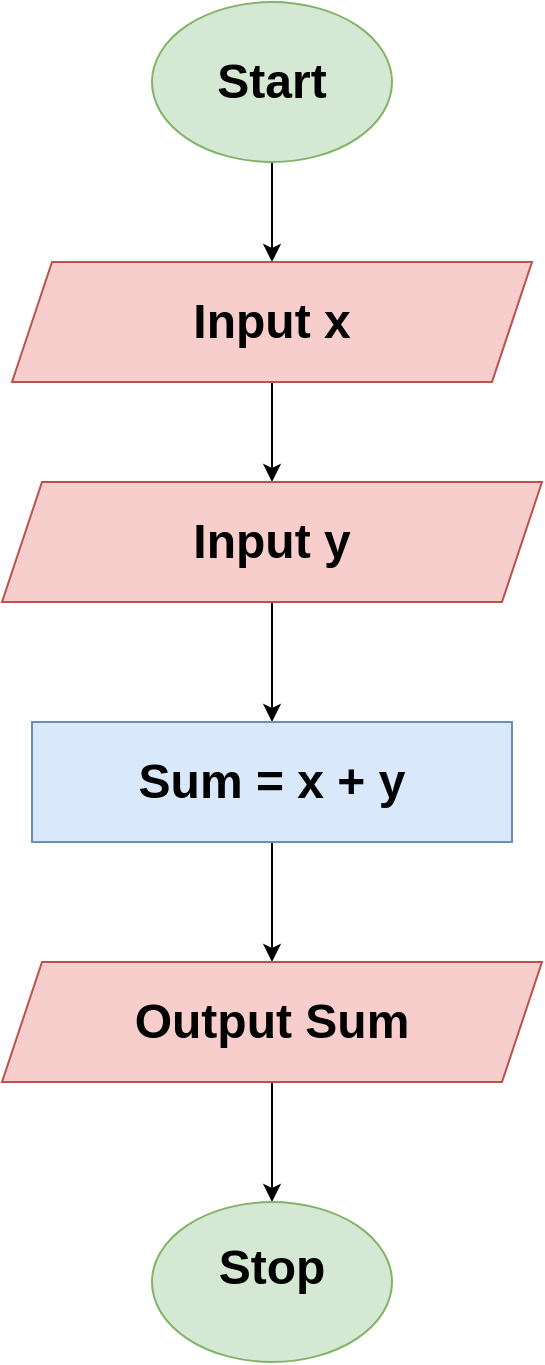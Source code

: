 <mxfile version="26.1.0">
  <diagram name="Page-1" id="nXK1ckkHThJ7kqvPD3dH">
    <mxGraphModel dx="1400" dy="743" grid="1" gridSize="10" guides="1" tooltips="1" connect="1" arrows="1" fold="1" page="1" pageScale="1" pageWidth="850" pageHeight="1100" math="0" shadow="0">
      <root>
        <mxCell id="0" />
        <mxCell id="1" parent="0" />
        <mxCell id="_-5_HTamFxf5JGPv1OSh-7" value="" style="edgeStyle=orthogonalEdgeStyle;rounded=0;orthogonalLoop=1;jettySize=auto;html=1;" parent="1" source="_-5_HTamFxf5JGPv1OSh-2" target="_-5_HTamFxf5JGPv1OSh-4" edge="1">
          <mxGeometry relative="1" as="geometry" />
        </mxCell>
        <mxCell id="_-5_HTamFxf5JGPv1OSh-2" value="&lt;h1&gt;Start&lt;/h1&gt;" style="ellipse;whiteSpace=wrap;html=1;fillColor=#d5e8d4;strokeColor=#82b366;" parent="1" vertex="1">
          <mxGeometry x="390" y="120" width="120" height="80" as="geometry" />
        </mxCell>
        <mxCell id="_-5_HTamFxf5JGPv1OSh-6" value="" style="edgeStyle=orthogonalEdgeStyle;rounded=0;orthogonalLoop=1;jettySize=auto;html=1;" parent="1" source="_-5_HTamFxf5JGPv1OSh-4" target="_-5_HTamFxf5JGPv1OSh-5" edge="1">
          <mxGeometry relative="1" as="geometry" />
        </mxCell>
        <mxCell id="_-5_HTamFxf5JGPv1OSh-4" value="&lt;h1&gt;Input x&lt;/h1&gt;" style="shape=parallelogram;perimeter=parallelogramPerimeter;whiteSpace=wrap;html=1;fixedSize=1;fillColor=#f8cecc;strokeColor=#b85450;" parent="1" vertex="1">
          <mxGeometry x="320" y="250" width="260" height="60" as="geometry" />
        </mxCell>
        <mxCell id="_-5_HTamFxf5JGPv1OSh-10" value="" style="edgeStyle=orthogonalEdgeStyle;rounded=0;orthogonalLoop=1;jettySize=auto;html=1;" parent="1" source="_-5_HTamFxf5JGPv1OSh-5" target="_-5_HTamFxf5JGPv1OSh-9" edge="1">
          <mxGeometry relative="1" as="geometry" />
        </mxCell>
        <mxCell id="_-5_HTamFxf5JGPv1OSh-5" value="&lt;h1&gt;Input y&lt;/h1&gt;" style="shape=parallelogram;perimeter=parallelogramPerimeter;whiteSpace=wrap;html=1;fixedSize=1;fillColor=#f8cecc;strokeColor=#b85450;" parent="1" vertex="1">
          <mxGeometry x="315" y="360" width="270" height="60" as="geometry" />
        </mxCell>
        <mxCell id="_-5_HTamFxf5JGPv1OSh-12" value="" style="edgeStyle=orthogonalEdgeStyle;rounded=0;orthogonalLoop=1;jettySize=auto;html=1;" parent="1" source="_-5_HTamFxf5JGPv1OSh-9" target="_-5_HTamFxf5JGPv1OSh-11" edge="1">
          <mxGeometry relative="1" as="geometry" />
        </mxCell>
        <mxCell id="_-5_HTamFxf5JGPv1OSh-9" value="&lt;h1&gt;Sum = x + y&lt;/h1&gt;" style="whiteSpace=wrap;html=1;fillColor=#dae8fc;strokeColor=#6c8ebf;" parent="1" vertex="1">
          <mxGeometry x="330" y="480" width="240" height="60" as="geometry" />
        </mxCell>
        <mxCell id="_-5_HTamFxf5JGPv1OSh-19" value="" style="edgeStyle=orthogonalEdgeStyle;rounded=0;orthogonalLoop=1;jettySize=auto;html=1;" parent="1" source="_-5_HTamFxf5JGPv1OSh-11" target="_-5_HTamFxf5JGPv1OSh-17" edge="1">
          <mxGeometry relative="1" as="geometry" />
        </mxCell>
        <mxCell id="_-5_HTamFxf5JGPv1OSh-11" value="&lt;h1&gt;Output Sum&lt;/h1&gt;" style="shape=parallelogram;perimeter=parallelogramPerimeter;whiteSpace=wrap;html=1;fixedSize=1;fillColor=#f8cecc;strokeColor=#b85450;" parent="1" vertex="1">
          <mxGeometry x="315" y="600" width="270" height="60" as="geometry" />
        </mxCell>
        <mxCell id="_-5_HTamFxf5JGPv1OSh-17" value="&lt;h1&gt;Stop&lt;/h1&gt;&lt;div&gt;&lt;br&gt;&lt;/div&gt;" style="ellipse;whiteSpace=wrap;html=1;fillColor=#d5e8d4;strokeColor=#82b366;" parent="1" vertex="1">
          <mxGeometry x="390" y="720" width="120" height="80" as="geometry" />
        </mxCell>
      </root>
    </mxGraphModel>
  </diagram>
</mxfile>
